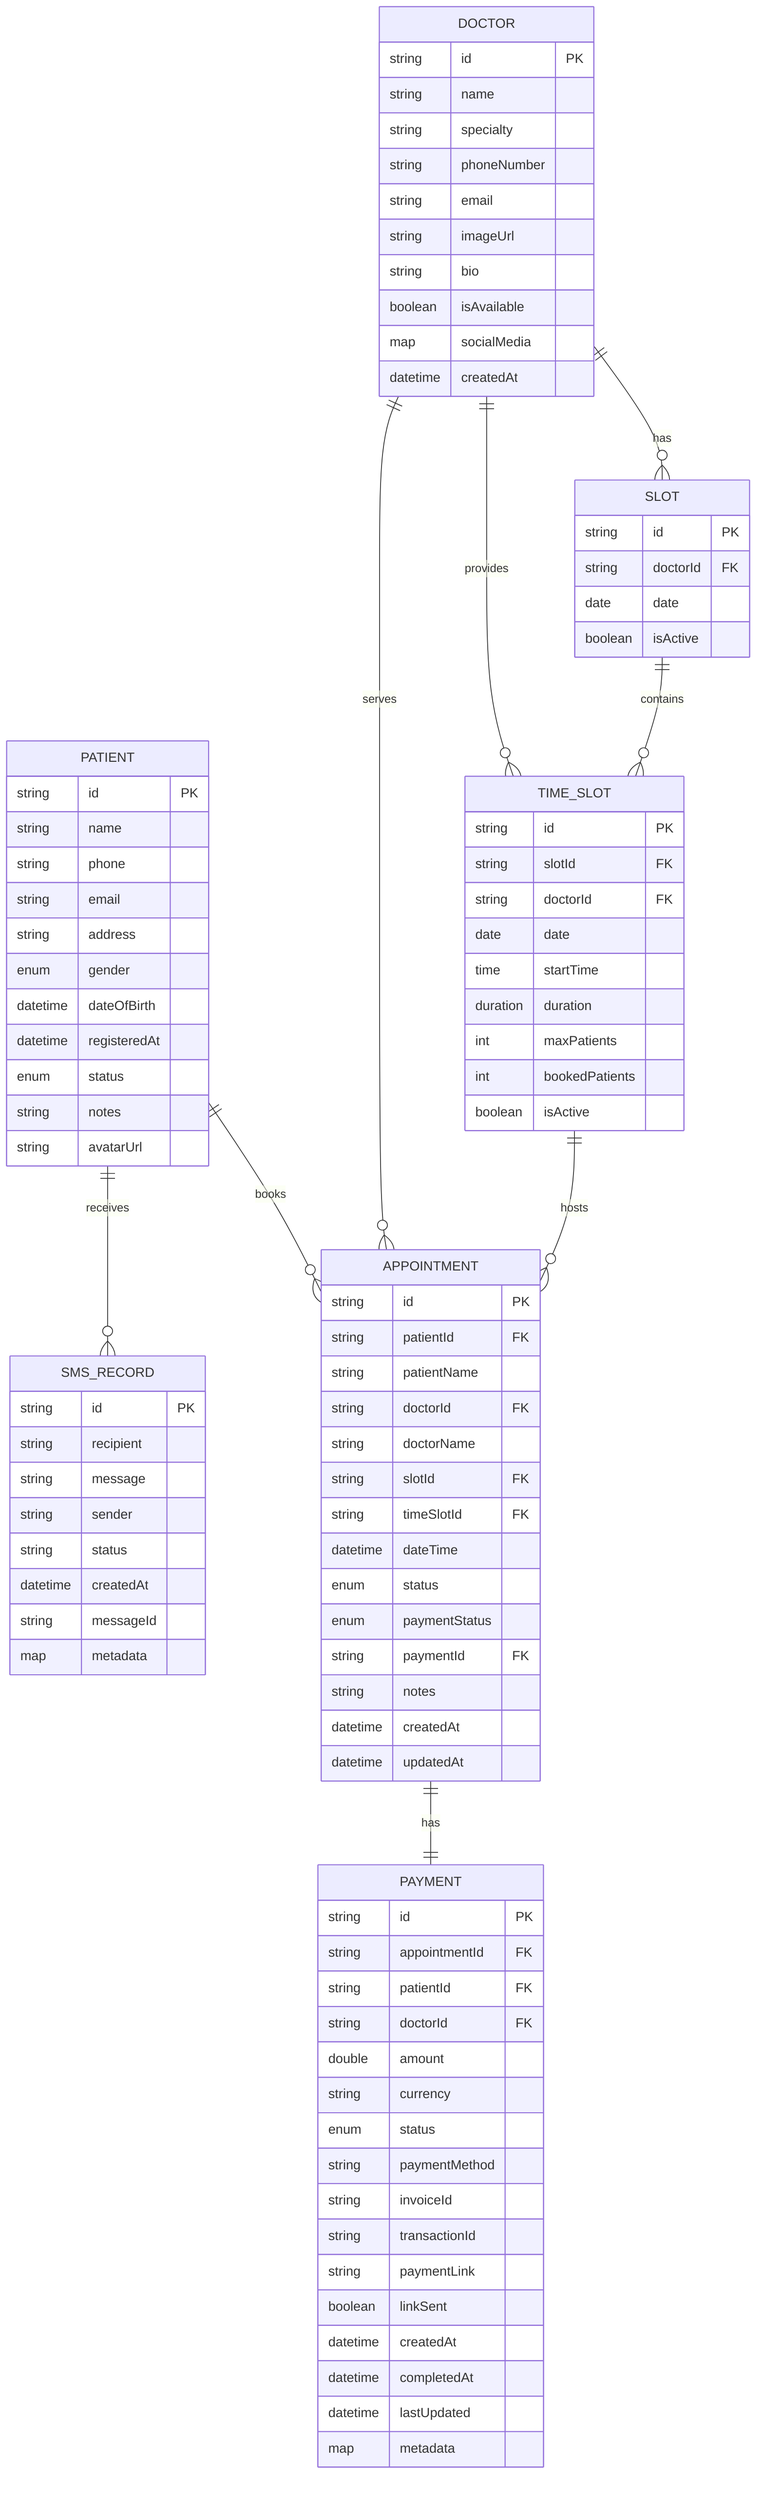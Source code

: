 erDiagram
    DOCTOR {
        string id PK
        string name
        string specialty
        string phoneNumber
        string email
        string imageUrl
        string bio
        boolean isAvailable
        map socialMedia
        datetime createdAt
    }
    
    PATIENT {
        string id PK
        string name
        string phone
        string email
        string address
        enum gender
        datetime dateOfBirth
        datetime registeredAt
        enum status
        string notes
        string avatarUrl
    }
    
    SLOT {
        string id PK
        string doctorId FK
        date date
        boolean isActive
    }
    
    TIME_SLOT {
        string id PK
        string slotId FK
        string doctorId FK
        date date
        time startTime
        duration duration
        int maxPatients
        int bookedPatients
        boolean isActive
    }
    
    APPOINTMENT {
        string id PK
        string patientId FK
        string patientName
        string doctorId FK
        string doctorName
        string slotId FK
        string timeSlotId FK
        datetime dateTime
        enum status
        enum paymentStatus
        string paymentId FK
        string notes
        datetime createdAt
        datetime updatedAt
    }
    
    PAYMENT {
        string id PK
        string appointmentId FK
        string patientId FK
        string doctorId FK
        double amount
        string currency
        enum status
        string paymentMethod
        string invoiceId
        string transactionId
        string paymentLink
        boolean linkSent
        datetime createdAt
        datetime completedAt
        datetime lastUpdated
        map metadata
    }
    
    SMS_RECORD {
        string id PK
        string recipient
        string message
        string sender
        string status
        datetime createdAt
        string messageId
        map metadata
    }
    
    DOCTOR ||--o{ SLOT : "has"
    DOCTOR ||--o{ TIME_SLOT : "provides"
    SLOT ||--o{ TIME_SLOT : "contains"
    TIME_SLOT ||--o{ APPOINTMENT : "hosts"
    PATIENT ||--o{ APPOINTMENT : "books"
    DOCTOR ||--o{ APPOINTMENT : "serves"
    APPOINTMENT ||--|| PAYMENT : "has"
    PATIENT ||--o{ SMS_RECORD : "receives"